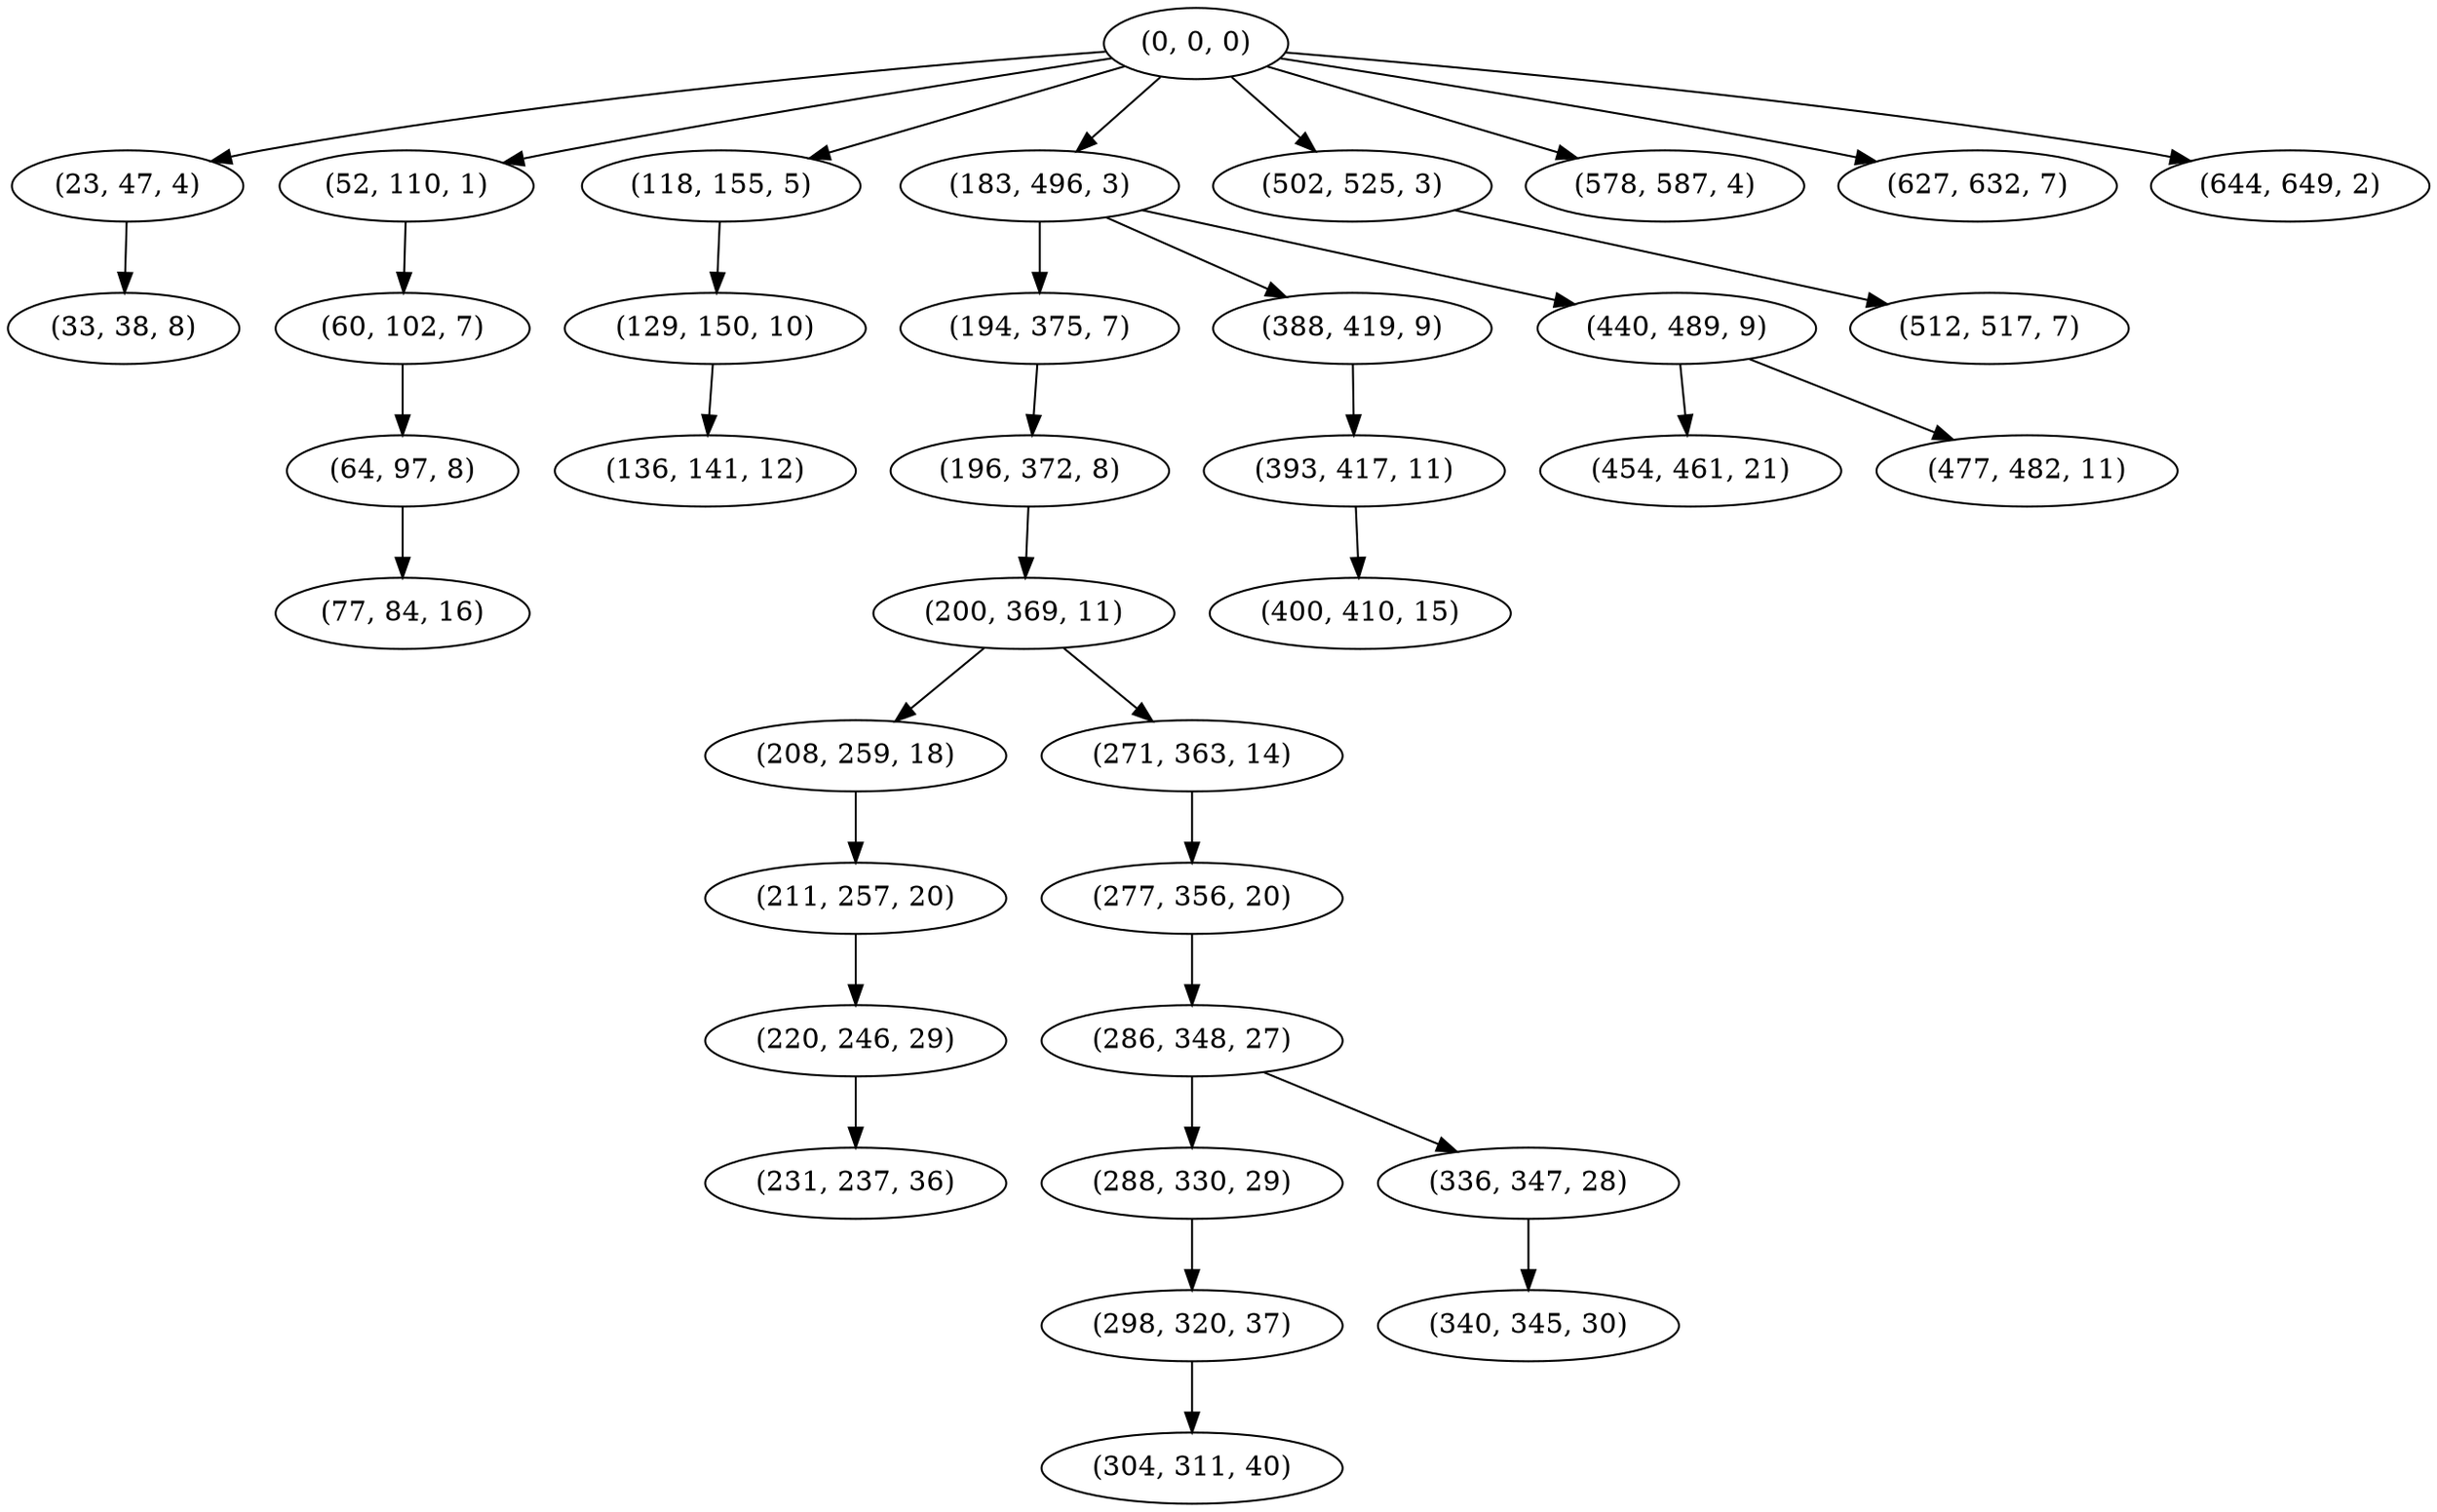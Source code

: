 digraph tree {
    "(0, 0, 0)";
    "(23, 47, 4)";
    "(33, 38, 8)";
    "(52, 110, 1)";
    "(60, 102, 7)";
    "(64, 97, 8)";
    "(77, 84, 16)";
    "(118, 155, 5)";
    "(129, 150, 10)";
    "(136, 141, 12)";
    "(183, 496, 3)";
    "(194, 375, 7)";
    "(196, 372, 8)";
    "(200, 369, 11)";
    "(208, 259, 18)";
    "(211, 257, 20)";
    "(220, 246, 29)";
    "(231, 237, 36)";
    "(271, 363, 14)";
    "(277, 356, 20)";
    "(286, 348, 27)";
    "(288, 330, 29)";
    "(298, 320, 37)";
    "(304, 311, 40)";
    "(336, 347, 28)";
    "(340, 345, 30)";
    "(388, 419, 9)";
    "(393, 417, 11)";
    "(400, 410, 15)";
    "(440, 489, 9)";
    "(454, 461, 21)";
    "(477, 482, 11)";
    "(502, 525, 3)";
    "(512, 517, 7)";
    "(578, 587, 4)";
    "(627, 632, 7)";
    "(644, 649, 2)";
    "(0, 0, 0)" -> "(23, 47, 4)";
    "(0, 0, 0)" -> "(52, 110, 1)";
    "(0, 0, 0)" -> "(118, 155, 5)";
    "(0, 0, 0)" -> "(183, 496, 3)";
    "(0, 0, 0)" -> "(502, 525, 3)";
    "(0, 0, 0)" -> "(578, 587, 4)";
    "(0, 0, 0)" -> "(627, 632, 7)";
    "(0, 0, 0)" -> "(644, 649, 2)";
    "(23, 47, 4)" -> "(33, 38, 8)";
    "(52, 110, 1)" -> "(60, 102, 7)";
    "(60, 102, 7)" -> "(64, 97, 8)";
    "(64, 97, 8)" -> "(77, 84, 16)";
    "(118, 155, 5)" -> "(129, 150, 10)";
    "(129, 150, 10)" -> "(136, 141, 12)";
    "(183, 496, 3)" -> "(194, 375, 7)";
    "(183, 496, 3)" -> "(388, 419, 9)";
    "(183, 496, 3)" -> "(440, 489, 9)";
    "(194, 375, 7)" -> "(196, 372, 8)";
    "(196, 372, 8)" -> "(200, 369, 11)";
    "(200, 369, 11)" -> "(208, 259, 18)";
    "(200, 369, 11)" -> "(271, 363, 14)";
    "(208, 259, 18)" -> "(211, 257, 20)";
    "(211, 257, 20)" -> "(220, 246, 29)";
    "(220, 246, 29)" -> "(231, 237, 36)";
    "(271, 363, 14)" -> "(277, 356, 20)";
    "(277, 356, 20)" -> "(286, 348, 27)";
    "(286, 348, 27)" -> "(288, 330, 29)";
    "(286, 348, 27)" -> "(336, 347, 28)";
    "(288, 330, 29)" -> "(298, 320, 37)";
    "(298, 320, 37)" -> "(304, 311, 40)";
    "(336, 347, 28)" -> "(340, 345, 30)";
    "(388, 419, 9)" -> "(393, 417, 11)";
    "(393, 417, 11)" -> "(400, 410, 15)";
    "(440, 489, 9)" -> "(454, 461, 21)";
    "(440, 489, 9)" -> "(477, 482, 11)";
    "(502, 525, 3)" -> "(512, 517, 7)";
}
